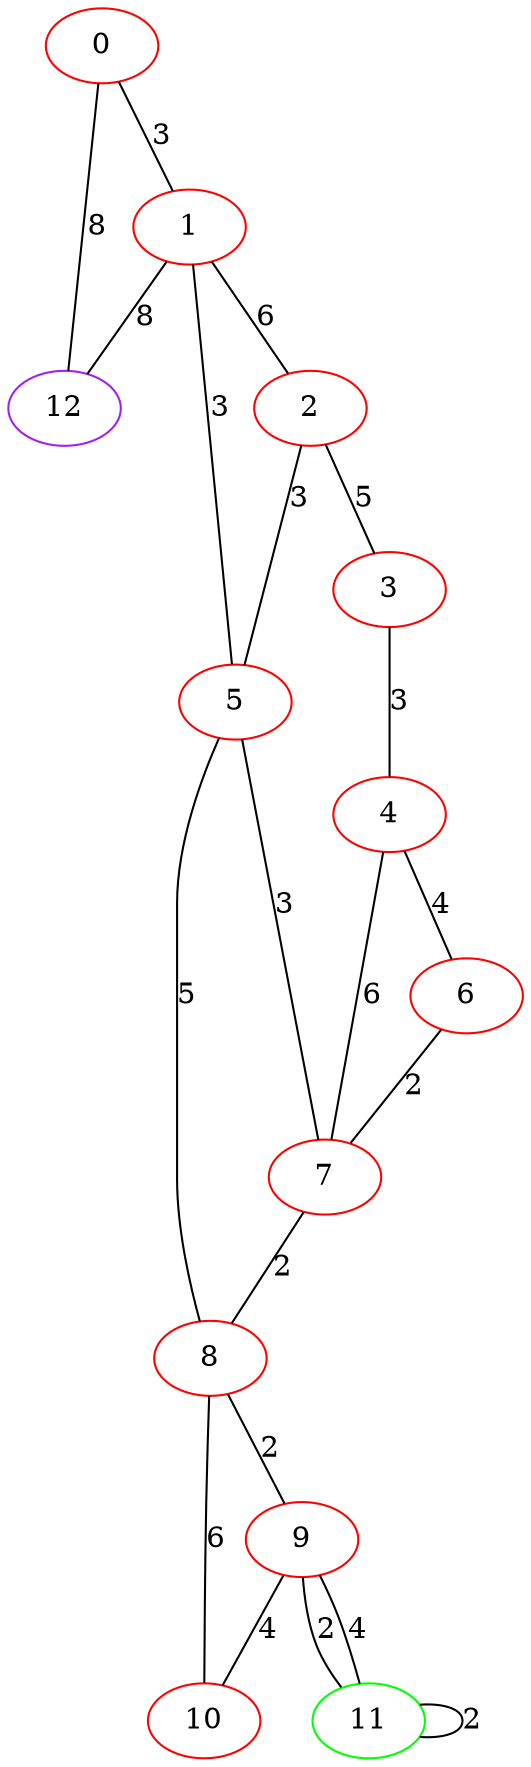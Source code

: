 graph "" {
0 [color=red, weight=1];
1 [color=red, weight=1];
2 [color=red, weight=1];
3 [color=red, weight=1];
4 [color=red, weight=1];
5 [color=red, weight=1];
6 [color=red, weight=1];
7 [color=red, weight=1];
8 [color=red, weight=1];
9 [color=red, weight=1];
10 [color=red, weight=1];
11 [color=green, weight=2];
12 [color=purple, weight=4];
0 -- 1  [key=0, label=3];
0 -- 12  [key=0, label=8];
1 -- 2  [key=0, label=6];
1 -- 12  [key=0, label=8];
1 -- 5  [key=0, label=3];
2 -- 3  [key=0, label=5];
2 -- 5  [key=0, label=3];
3 -- 4  [key=0, label=3];
4 -- 6  [key=0, label=4];
4 -- 7  [key=0, label=6];
5 -- 8  [key=0, label=5];
5 -- 7  [key=0, label=3];
6 -- 7  [key=0, label=2];
7 -- 8  [key=0, label=2];
8 -- 9  [key=0, label=2];
8 -- 10  [key=0, label=6];
9 -- 10  [key=0, label=4];
9 -- 11  [key=0, label=2];
9 -- 11  [key=1, label=4];
11 -- 11  [key=0, label=2];
}
